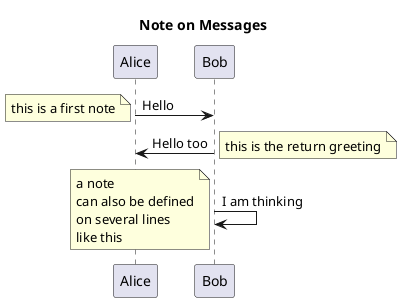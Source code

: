@startuml

title Note on Messages

Alice -> Bob : Hello
note left: this is a first note

Alice <- Bob : Hello too
note right: this is the return greeting

Bob -> Bob : I am thinking
note left
    a note
    can also be defined
    on several lines
    like this
end note

@enduml